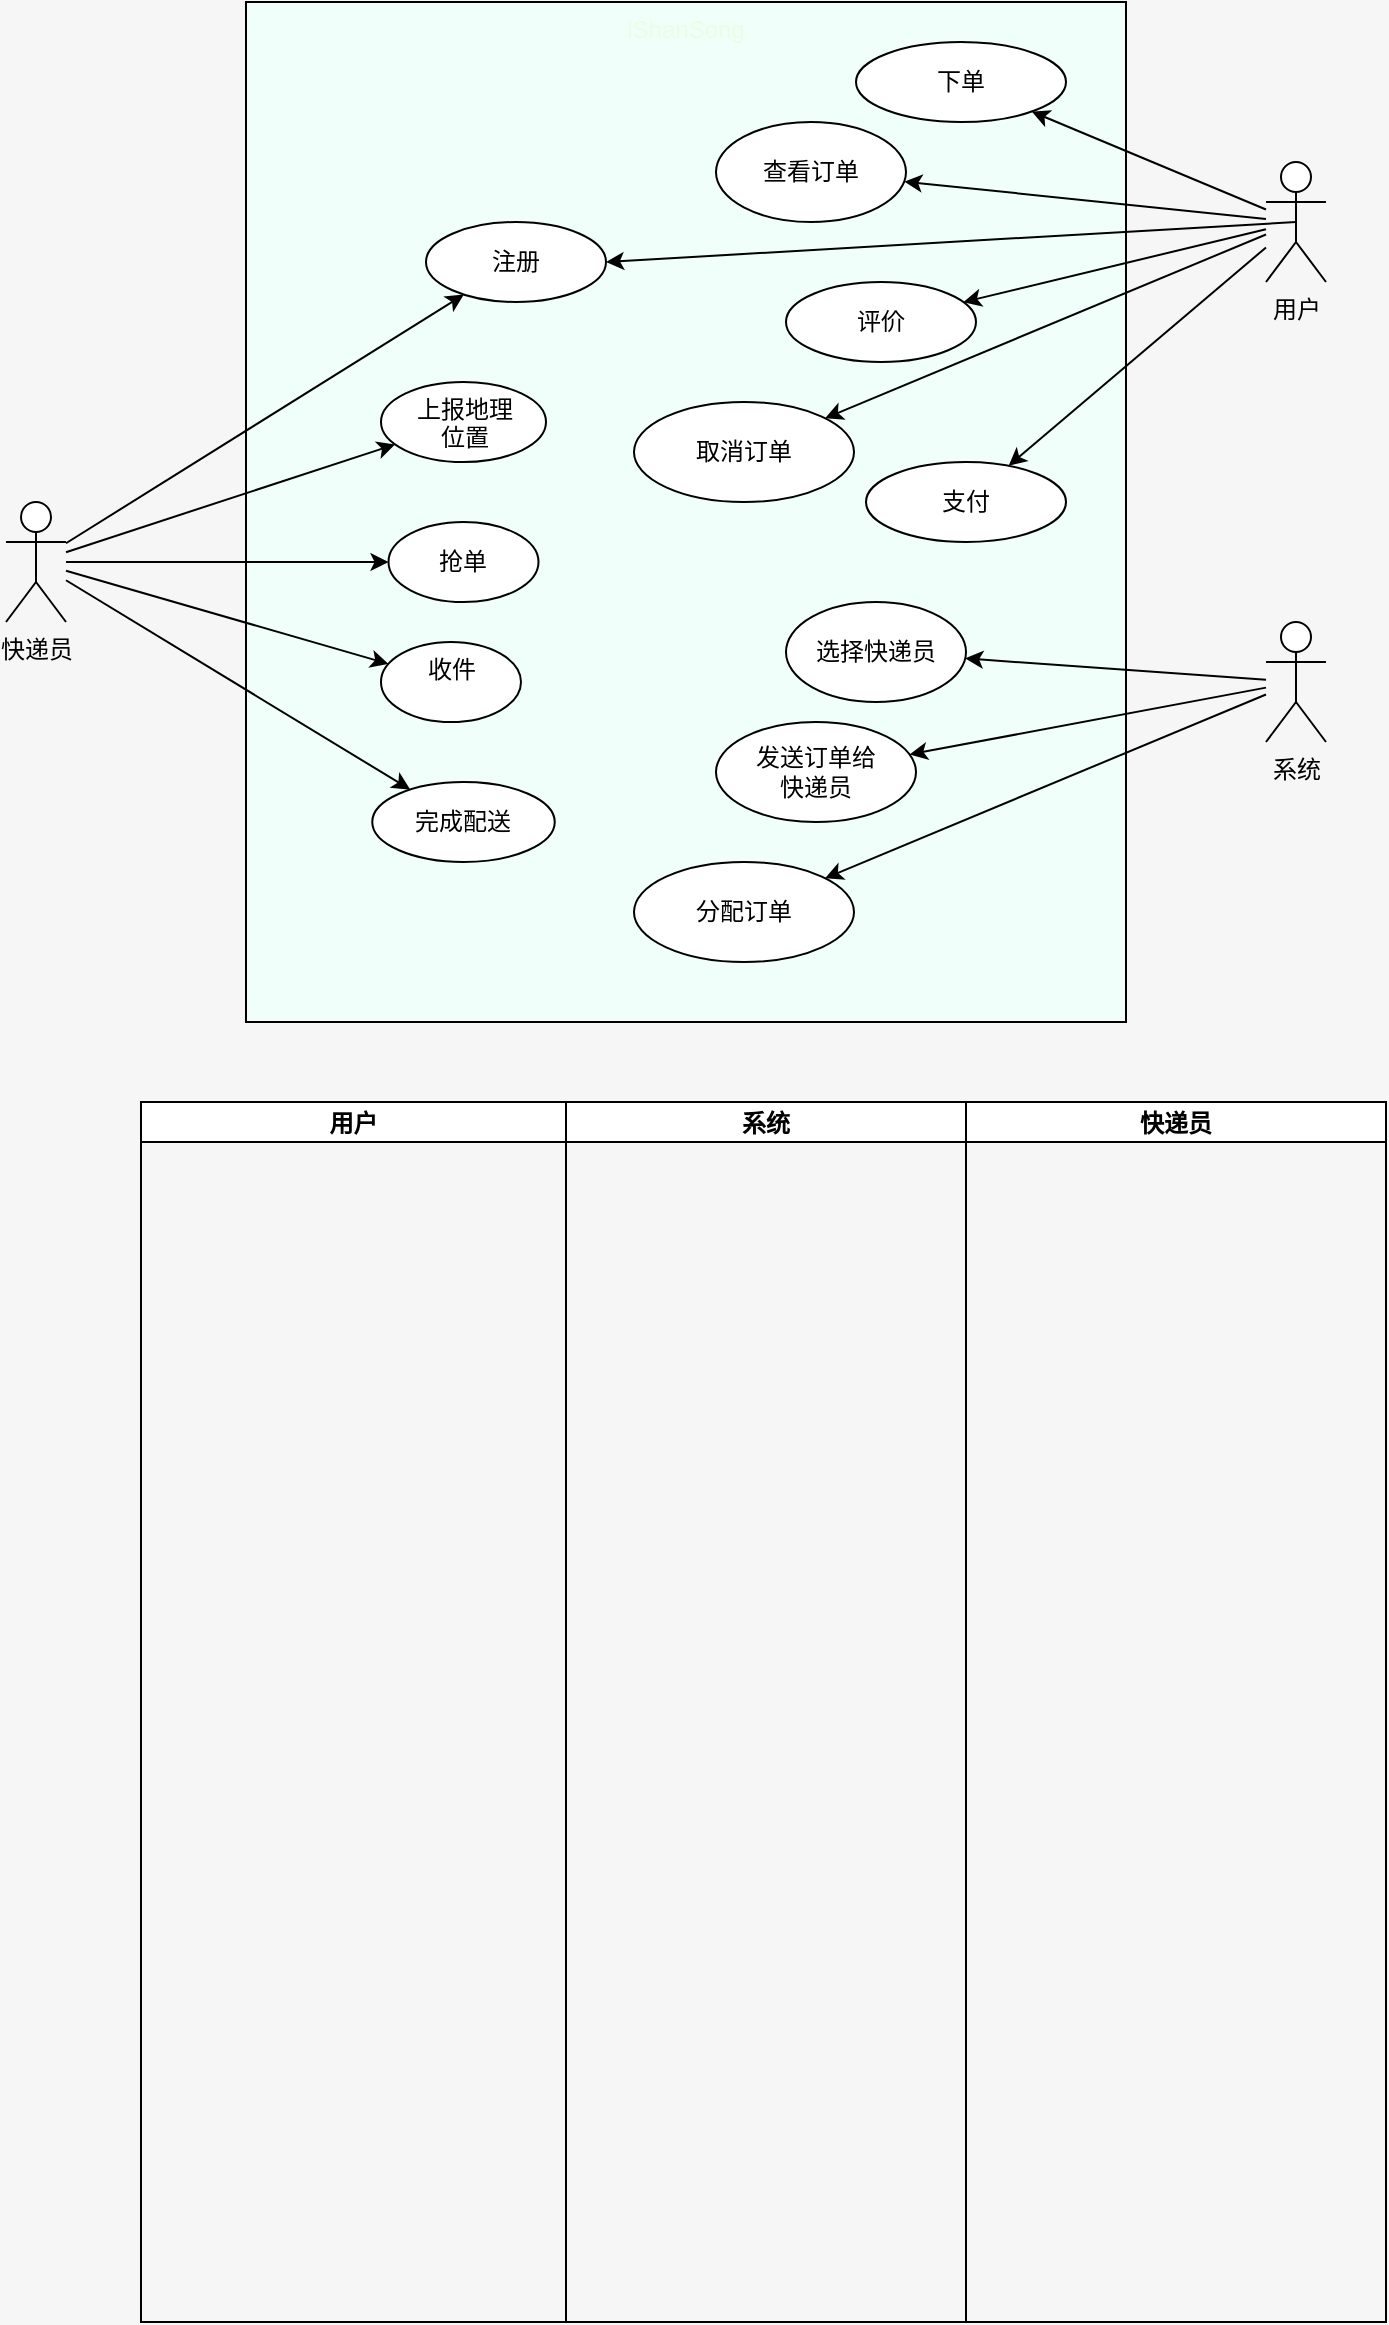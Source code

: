<mxfile version="17.4.0" type="github">
  <diagram id="TyxCVpYUlu8QVc2kOL5u" name="Page-1">
    <mxGraphModel dx="1038" dy="523" grid="1" gridSize="10" guides="1" tooltips="1" connect="1" arrows="1" fold="1" page="1" pageScale="1" pageWidth="827" pageHeight="1169" background="#f6f6f6" math="0" shadow="0">
      <root>
        <mxCell id="0" />
        <mxCell id="1" parent="0" />
        <mxCell id="bCSfS2iaa0BpuER8qzBy-6" value="iShanSong" style="rounded=0;whiteSpace=wrap;html=1;fontColor=#E8FFE3;fillColor=#F0FFF9;verticalAlign=top;" vertex="1" parent="1">
          <mxGeometry x="220" y="10" width="440" height="510" as="geometry" />
        </mxCell>
        <mxCell id="SCEnVxl06YbGx1uKB_N8-4" value="" style="rounded=0;orthogonalLoop=1;jettySize=auto;html=1;" parent="1" source="SCEnVxl06YbGx1uKB_N8-1" target="SCEnVxl06YbGx1uKB_N8-3" edge="1">
          <mxGeometry relative="1" as="geometry" />
        </mxCell>
        <mxCell id="SCEnVxl06YbGx1uKB_N8-6" value="" style="edgeStyle=none;rounded=0;orthogonalLoop=1;jettySize=auto;html=1;" parent="1" source="SCEnVxl06YbGx1uKB_N8-1" target="SCEnVxl06YbGx1uKB_N8-5" edge="1">
          <mxGeometry relative="1" as="geometry" />
        </mxCell>
        <mxCell id="SCEnVxl06YbGx1uKB_N8-8" value="" style="edgeStyle=none;rounded=0;orthogonalLoop=1;jettySize=auto;html=1;" parent="1" source="SCEnVxl06YbGx1uKB_N8-1" target="SCEnVxl06YbGx1uKB_N8-7" edge="1">
          <mxGeometry relative="1" as="geometry" />
        </mxCell>
        <mxCell id="SCEnVxl06YbGx1uKB_N8-10" value="" style="edgeStyle=none;rounded=0;orthogonalLoop=1;jettySize=auto;html=1;" parent="1" source="SCEnVxl06YbGx1uKB_N8-1" target="SCEnVxl06YbGx1uKB_N8-9" edge="1">
          <mxGeometry relative="1" as="geometry" />
        </mxCell>
        <mxCell id="SCEnVxl06YbGx1uKB_N8-13" value="" style="edgeStyle=none;rounded=0;orthogonalLoop=1;jettySize=auto;html=1;" parent="1" source="SCEnVxl06YbGx1uKB_N8-1" target="SCEnVxl06YbGx1uKB_N8-12" edge="1">
          <mxGeometry relative="1" as="geometry" />
        </mxCell>
        <mxCell id="SCEnVxl06YbGx1uKB_N8-1" value="快递员" style="shape=umlActor;verticalLabelPosition=bottom;verticalAlign=top;html=1;outlineConnect=0;" parent="1" vertex="1">
          <mxGeometry x="100" y="260" width="30" height="60" as="geometry" />
        </mxCell>
        <mxCell id="SCEnVxl06YbGx1uKB_N8-3" value="抢单" style="ellipse;whiteSpace=wrap;html=1;verticalAlign=middle;" parent="1" vertex="1">
          <mxGeometry x="291.25" y="270" width="75" height="40" as="geometry" />
        </mxCell>
        <mxCell id="SCEnVxl06YbGx1uKB_N8-5" value="&lt;div&gt;上报地理&lt;/div&gt;&lt;div&gt;位置&lt;/div&gt;" style="ellipse;whiteSpace=wrap;html=1;verticalAlign=top;" parent="1" vertex="1">
          <mxGeometry x="287.5" y="200" width="82.5" height="40" as="geometry" />
        </mxCell>
        <mxCell id="SCEnVxl06YbGx1uKB_N8-7" value="收件" style="ellipse;whiteSpace=wrap;html=1;verticalAlign=top;" parent="1" vertex="1">
          <mxGeometry x="287.5" y="330" width="70" height="40" as="geometry" />
        </mxCell>
        <mxCell id="SCEnVxl06YbGx1uKB_N8-9" value="完成配送" style="ellipse;whiteSpace=wrap;html=1;verticalAlign=middle;" parent="1" vertex="1">
          <mxGeometry x="283.13" y="400" width="91.25" height="40" as="geometry" />
        </mxCell>
        <mxCell id="SCEnVxl06YbGx1uKB_N8-12" value="注册" style="ellipse;whiteSpace=wrap;html=1;verticalAlign=middle;" parent="1" vertex="1">
          <mxGeometry x="310" y="120" width="90" height="40" as="geometry" />
        </mxCell>
        <mxCell id="SCEnVxl06YbGx1uKB_N8-16" value="" style="edgeStyle=none;rounded=0;orthogonalLoop=1;jettySize=auto;html=1;" parent="1" source="SCEnVxl06YbGx1uKB_N8-14" target="SCEnVxl06YbGx1uKB_N8-15" edge="1">
          <mxGeometry relative="1" as="geometry" />
        </mxCell>
        <mxCell id="SCEnVxl06YbGx1uKB_N8-18" value="" style="edgeStyle=none;rounded=0;orthogonalLoop=1;jettySize=auto;html=1;" parent="1" source="SCEnVxl06YbGx1uKB_N8-14" target="SCEnVxl06YbGx1uKB_N8-17" edge="1">
          <mxGeometry relative="1" as="geometry" />
        </mxCell>
        <mxCell id="SCEnVxl06YbGx1uKB_N8-20" value="" style="edgeStyle=none;rounded=0;orthogonalLoop=1;jettySize=auto;html=1;" parent="1" source="SCEnVxl06YbGx1uKB_N8-14" target="SCEnVxl06YbGx1uKB_N8-19" edge="1">
          <mxGeometry relative="1" as="geometry" />
        </mxCell>
        <mxCell id="SCEnVxl06YbGx1uKB_N8-14" value="系统" style="shape=umlActor;verticalLabelPosition=bottom;verticalAlign=top;html=1;outlineConnect=0;" parent="1" vertex="1">
          <mxGeometry x="730" y="320" width="30" height="60" as="geometry" />
        </mxCell>
        <mxCell id="SCEnVxl06YbGx1uKB_N8-15" value="选择快递员" style="ellipse;whiteSpace=wrap;html=1;verticalAlign=middle;" parent="1" vertex="1">
          <mxGeometry x="490" y="310" width="90" height="50" as="geometry" />
        </mxCell>
        <mxCell id="SCEnVxl06YbGx1uKB_N8-17" value="&lt;div&gt;发送订单给&lt;/div&gt;&lt;div&gt;快递员&lt;/div&gt;" style="ellipse;whiteSpace=wrap;html=1;verticalAlign=middle;" parent="1" vertex="1">
          <mxGeometry x="455" y="370" width="100" height="50" as="geometry" />
        </mxCell>
        <mxCell id="SCEnVxl06YbGx1uKB_N8-19" value="分配订单" style="ellipse;whiteSpace=wrap;html=1;verticalAlign=middle;" parent="1" vertex="1">
          <mxGeometry x="414" y="440" width="110" height="50" as="geometry" />
        </mxCell>
        <mxCell id="SCEnVxl06YbGx1uKB_N8-26" value="" style="edgeStyle=none;rounded=0;orthogonalLoop=1;jettySize=auto;html=1;" parent="1" source="SCEnVxl06YbGx1uKB_N8-23" target="SCEnVxl06YbGx1uKB_N8-25" edge="1">
          <mxGeometry relative="1" as="geometry" />
        </mxCell>
        <mxCell id="SCEnVxl06YbGx1uKB_N8-28" value="" style="edgeStyle=none;rounded=0;orthogonalLoop=1;jettySize=auto;html=1;" parent="1" source="SCEnVxl06YbGx1uKB_N8-23" target="SCEnVxl06YbGx1uKB_N8-27" edge="1">
          <mxGeometry relative="1" as="geometry" />
        </mxCell>
        <mxCell id="SCEnVxl06YbGx1uKB_N8-30" value="" style="edgeStyle=none;rounded=0;orthogonalLoop=1;jettySize=auto;html=1;" parent="1" source="SCEnVxl06YbGx1uKB_N8-23" target="SCEnVxl06YbGx1uKB_N8-29" edge="1">
          <mxGeometry relative="1" as="geometry" />
        </mxCell>
        <mxCell id="SCEnVxl06YbGx1uKB_N8-32" value="" style="edgeStyle=none;rounded=0;orthogonalLoop=1;jettySize=auto;html=1;" parent="1" source="SCEnVxl06YbGx1uKB_N8-23" target="SCEnVxl06YbGx1uKB_N8-31" edge="1">
          <mxGeometry relative="1" as="geometry" />
        </mxCell>
        <mxCell id="SCEnVxl06YbGx1uKB_N8-34" value="" style="edgeStyle=none;rounded=0;orthogonalLoop=1;jettySize=auto;html=1;" parent="1" source="SCEnVxl06YbGx1uKB_N8-23" target="SCEnVxl06YbGx1uKB_N8-33" edge="1">
          <mxGeometry relative="1" as="geometry" />
        </mxCell>
        <mxCell id="SCEnVxl06YbGx1uKB_N8-35" style="edgeStyle=none;rounded=0;orthogonalLoop=1;jettySize=auto;html=1;exitX=0.5;exitY=0.5;exitDx=0;exitDy=0;exitPerimeter=0;entryX=1;entryY=0.5;entryDx=0;entryDy=0;" parent="1" source="SCEnVxl06YbGx1uKB_N8-23" target="SCEnVxl06YbGx1uKB_N8-12" edge="1">
          <mxGeometry relative="1" as="geometry" />
        </mxCell>
        <mxCell id="SCEnVxl06YbGx1uKB_N8-23" value="用户" style="shape=umlActor;verticalLabelPosition=bottom;verticalAlign=top;html=1;outlineConnect=0;" parent="1" vertex="1">
          <mxGeometry x="730" y="90" width="30" height="60" as="geometry" />
        </mxCell>
        <mxCell id="SCEnVxl06YbGx1uKB_N8-25" value="下单" style="ellipse;whiteSpace=wrap;html=1;verticalAlign=middle;" parent="1" vertex="1">
          <mxGeometry x="525" y="30" width="105" height="40" as="geometry" />
        </mxCell>
        <mxCell id="SCEnVxl06YbGx1uKB_N8-27" value="查看订单" style="ellipse;whiteSpace=wrap;html=1;verticalAlign=middle;" parent="1" vertex="1">
          <mxGeometry x="455" y="70" width="95" height="50" as="geometry" />
        </mxCell>
        <mxCell id="SCEnVxl06YbGx1uKB_N8-29" value="评价" style="ellipse;whiteSpace=wrap;html=1;verticalAlign=middle;" parent="1" vertex="1">
          <mxGeometry x="490" y="150" width="95" height="40" as="geometry" />
        </mxCell>
        <mxCell id="SCEnVxl06YbGx1uKB_N8-31" value="支付" style="ellipse;whiteSpace=wrap;html=1;verticalAlign=middle;" parent="1" vertex="1">
          <mxGeometry x="530" y="240" width="100" height="40" as="geometry" />
        </mxCell>
        <mxCell id="SCEnVxl06YbGx1uKB_N8-33" value="取消订单" style="ellipse;whiteSpace=wrap;html=1;verticalAlign=middle;" parent="1" vertex="1">
          <mxGeometry x="414" y="210" width="110" height="50" as="geometry" />
        </mxCell>
        <mxCell id="bCSfS2iaa0BpuER8qzBy-1" value="用户" style="swimlane;startSize=20;" vertex="1" parent="1">
          <mxGeometry x="167.5" y="560" width="212.5" height="610" as="geometry" />
        </mxCell>
        <mxCell id="bCSfS2iaa0BpuER8qzBy-2" value="系统" style="swimlane;startSize=20;" vertex="1" parent="1">
          <mxGeometry x="380" y="560" width="200" height="610" as="geometry" />
        </mxCell>
        <mxCell id="bCSfS2iaa0BpuER8qzBy-3" value="快递员" style="swimlane;startSize=20;" vertex="1" parent="1">
          <mxGeometry x="580" y="560" width="210" height="610" as="geometry" />
        </mxCell>
      </root>
    </mxGraphModel>
  </diagram>
</mxfile>

